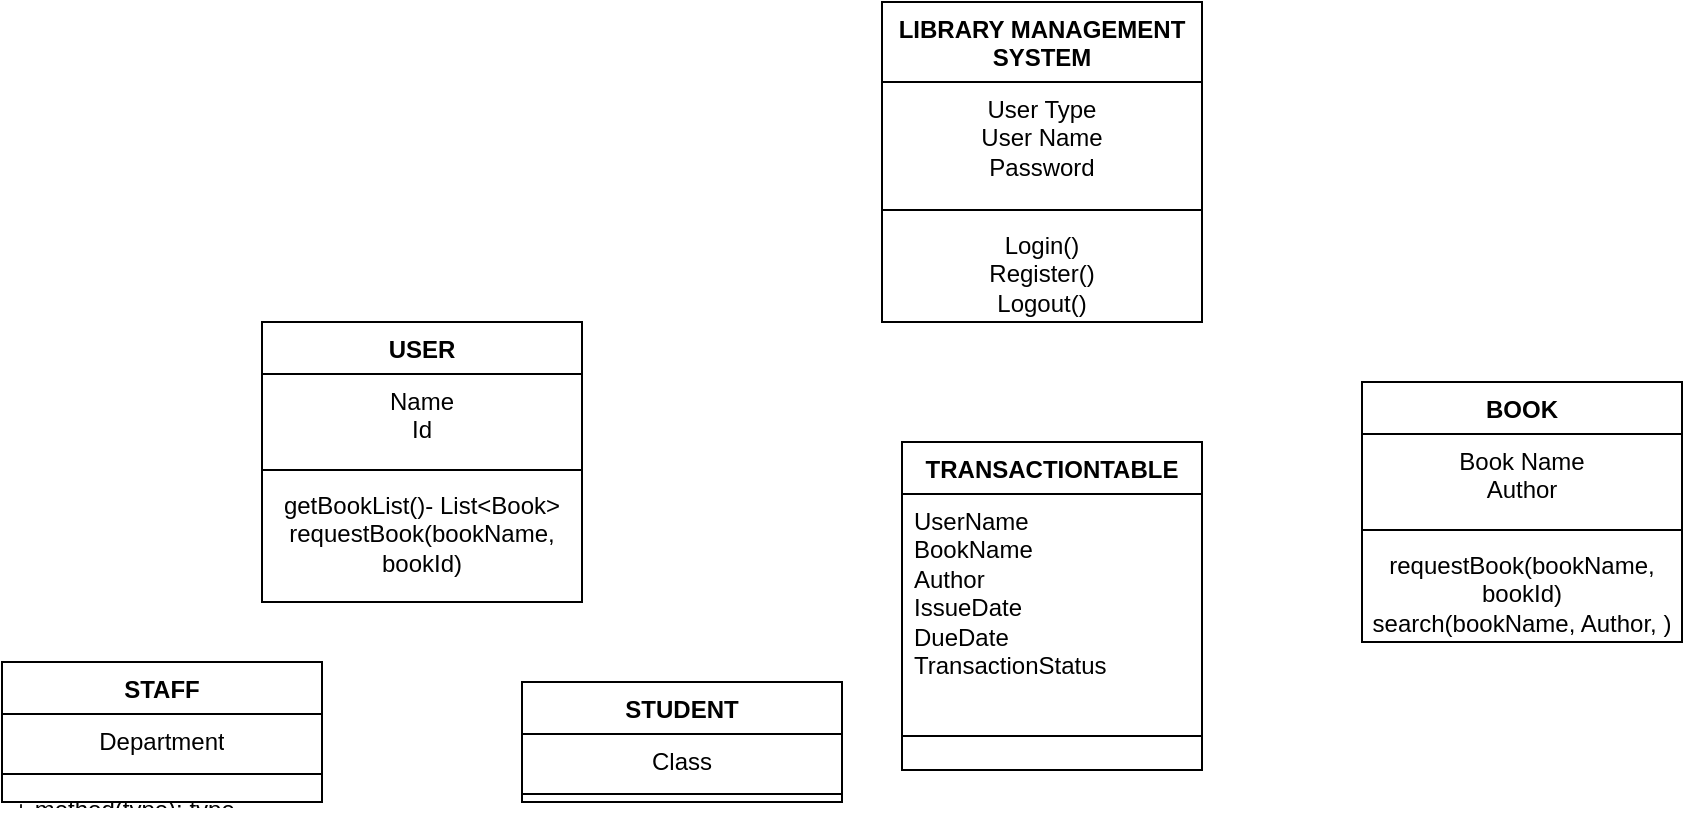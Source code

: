 <mxfile version="22.1.11" type="device">
  <diagram id="C5RBs43oDa-KdzZeNtuy" name="Page-1">
    <mxGraphModel dx="1877" dy="522" grid="1" gridSize="10" guides="1" tooltips="1" connect="1" arrows="1" fold="1" page="1" pageScale="1" pageWidth="827" pageHeight="1169" math="0" shadow="0">
      <root>
        <mxCell id="WIyWlLk6GJQsqaUBKTNV-0" />
        <mxCell id="WIyWlLk6GJQsqaUBKTNV-1" parent="WIyWlLk6GJQsqaUBKTNV-0" />
        <mxCell id="WUFynyBeBn5PVVrtyg2p-4" value="&lt;b style=&quot;border-color: var(--border-color);&quot;&gt;LIBRARY MANAGEMENT SYSTEM&lt;/b&gt;" style="swimlane;fontStyle=1;align=center;verticalAlign=top;childLayout=stackLayout;horizontal=1;startSize=40;horizontalStack=0;resizeParent=1;resizeParentMax=0;resizeLast=0;collapsible=1;marginBottom=0;whiteSpace=wrap;html=1;" parent="WIyWlLk6GJQsqaUBKTNV-1" vertex="1">
          <mxGeometry x="320" y="10" width="160" height="160" as="geometry" />
        </mxCell>
        <mxCell id="WUFynyBeBn5PVVrtyg2p-5" value="User Type&lt;br style=&quot;border-color: var(--border-color);&quot;&gt;&lt;span style=&quot;&quot;&gt;User Name&lt;/span&gt;&lt;br style=&quot;border-color: var(--border-color);&quot;&gt;&lt;span style=&quot;&quot;&gt;Password&lt;/span&gt;" style="text;strokeColor=none;fillColor=none;align=center;verticalAlign=top;spacingLeft=4;spacingRight=4;overflow=hidden;rotatable=0;points=[[0,0.5],[1,0.5]];portConstraint=eastwest;whiteSpace=wrap;html=1;" parent="WUFynyBeBn5PVVrtyg2p-4" vertex="1">
          <mxGeometry y="40" width="160" height="60" as="geometry" />
        </mxCell>
        <mxCell id="WUFynyBeBn5PVVrtyg2p-6" value="" style="line;strokeWidth=1;fillColor=none;align=left;verticalAlign=middle;spacingTop=-1;spacingLeft=3;spacingRight=3;rotatable=0;labelPosition=right;points=[];portConstraint=eastwest;strokeColor=inherit;" parent="WUFynyBeBn5PVVrtyg2p-4" vertex="1">
          <mxGeometry y="100" width="160" height="8" as="geometry" />
        </mxCell>
        <mxCell id="WUFynyBeBn5PVVrtyg2p-7" value="Login()&lt;br&gt;Register()&lt;br&gt;Logout()" style="text;strokeColor=none;fillColor=none;align=center;verticalAlign=top;spacingLeft=4;spacingRight=4;overflow=hidden;rotatable=0;points=[[0,0.5],[1,0.5]];portConstraint=eastwest;whiteSpace=wrap;html=1;" parent="WUFynyBeBn5PVVrtyg2p-4" vertex="1">
          <mxGeometry y="108" width="160" height="52" as="geometry" />
        </mxCell>
        <mxCell id="WUFynyBeBn5PVVrtyg2p-8" value="USER" style="swimlane;fontStyle=1;align=center;verticalAlign=top;childLayout=stackLayout;horizontal=1;startSize=26;horizontalStack=0;resizeParent=1;resizeParentMax=0;resizeLast=0;collapsible=1;marginBottom=0;whiteSpace=wrap;html=1;" parent="WIyWlLk6GJQsqaUBKTNV-1" vertex="1">
          <mxGeometry x="10" y="170" width="160" height="140" as="geometry" />
        </mxCell>
        <mxCell id="WUFynyBeBn5PVVrtyg2p-9" value="Name&lt;br&gt;Id" style="text;strokeColor=none;fillColor=none;align=center;verticalAlign=top;spacingLeft=4;spacingRight=4;overflow=hidden;rotatable=0;points=[[0,0.5],[1,0.5]];portConstraint=eastwest;whiteSpace=wrap;html=1;" parent="WUFynyBeBn5PVVrtyg2p-8" vertex="1">
          <mxGeometry y="26" width="160" height="44" as="geometry" />
        </mxCell>
        <mxCell id="WUFynyBeBn5PVVrtyg2p-10" value="" style="line;strokeWidth=1;fillColor=none;align=left;verticalAlign=middle;spacingTop=-1;spacingLeft=3;spacingRight=3;rotatable=0;labelPosition=right;points=[];portConstraint=eastwest;strokeColor=inherit;" parent="WUFynyBeBn5PVVrtyg2p-8" vertex="1">
          <mxGeometry y="70" width="160" height="8" as="geometry" />
        </mxCell>
        <mxCell id="WUFynyBeBn5PVVrtyg2p-11" value="getBookList()-&amp;nbsp;List&amp;lt;Book&amp;gt;&lt;br&gt;requestBook(bookName, bookId)" style="text;strokeColor=none;fillColor=none;align=center;verticalAlign=top;spacingLeft=4;spacingRight=4;overflow=hidden;rotatable=0;points=[[0,0.5],[1,0.5]];portConstraint=eastwest;whiteSpace=wrap;html=1;" parent="WUFynyBeBn5PVVrtyg2p-8" vertex="1">
          <mxGeometry y="78" width="160" height="62" as="geometry" />
        </mxCell>
        <mxCell id="WUFynyBeBn5PVVrtyg2p-12" value="STAFF" style="swimlane;fontStyle=1;align=center;verticalAlign=top;childLayout=stackLayout;horizontal=1;startSize=26;horizontalStack=0;resizeParent=1;resizeParentMax=0;resizeLast=0;collapsible=1;marginBottom=0;whiteSpace=wrap;html=1;" parent="WIyWlLk6GJQsqaUBKTNV-1" vertex="1">
          <mxGeometry x="-120" y="340" width="160" height="70" as="geometry" />
        </mxCell>
        <mxCell id="WUFynyBeBn5PVVrtyg2p-13" value="Department" style="text;strokeColor=none;fillColor=none;align=center;verticalAlign=top;spacingLeft=4;spacingRight=4;overflow=hidden;rotatable=0;points=[[0,0.5],[1,0.5]];portConstraint=eastwest;whiteSpace=wrap;html=1;" parent="WUFynyBeBn5PVVrtyg2p-12" vertex="1">
          <mxGeometry y="26" width="160" height="26" as="geometry" />
        </mxCell>
        <mxCell id="WUFynyBeBn5PVVrtyg2p-14" value="" style="line;strokeWidth=1;fillColor=none;align=left;verticalAlign=middle;spacingTop=-1;spacingLeft=3;spacingRight=3;rotatable=0;labelPosition=right;points=[];portConstraint=eastwest;strokeColor=inherit;" parent="WUFynyBeBn5PVVrtyg2p-12" vertex="1">
          <mxGeometry y="52" width="160" height="8" as="geometry" />
        </mxCell>
        <mxCell id="WUFynyBeBn5PVVrtyg2p-15" value="+ method(type): type" style="text;strokeColor=none;fillColor=none;align=left;verticalAlign=top;spacingLeft=4;spacingRight=4;overflow=hidden;rotatable=0;points=[[0,0.5],[1,0.5]];portConstraint=eastwest;whiteSpace=wrap;html=1;" parent="WUFynyBeBn5PVVrtyg2p-12" vertex="1">
          <mxGeometry y="60" width="160" height="10" as="geometry" />
        </mxCell>
        <mxCell id="WUFynyBeBn5PVVrtyg2p-16" value="STUDENT" style="swimlane;fontStyle=1;align=center;verticalAlign=top;childLayout=stackLayout;horizontal=1;startSize=26;horizontalStack=0;resizeParent=1;resizeParentMax=0;resizeLast=0;collapsible=1;marginBottom=0;whiteSpace=wrap;html=1;" parent="WIyWlLk6GJQsqaUBKTNV-1" vertex="1">
          <mxGeometry x="140" y="350" width="160" height="60" as="geometry" />
        </mxCell>
        <mxCell id="WUFynyBeBn5PVVrtyg2p-17" value="Class" style="text;strokeColor=none;fillColor=none;align=center;verticalAlign=top;spacingLeft=4;spacingRight=4;overflow=hidden;rotatable=0;points=[[0,0.5],[1,0.5]];portConstraint=eastwest;whiteSpace=wrap;html=1;" parent="WUFynyBeBn5PVVrtyg2p-16" vertex="1">
          <mxGeometry y="26" width="160" height="26" as="geometry" />
        </mxCell>
        <mxCell id="WUFynyBeBn5PVVrtyg2p-18" value="" style="line;strokeWidth=1;fillColor=none;align=left;verticalAlign=middle;spacingTop=-1;spacingLeft=3;spacingRight=3;rotatable=0;labelPosition=right;points=[];portConstraint=eastwest;strokeColor=inherit;" parent="WUFynyBeBn5PVVrtyg2p-16" vertex="1">
          <mxGeometry y="52" width="160" height="8" as="geometry" />
        </mxCell>
        <mxCell id="WUFynyBeBn5PVVrtyg2p-19" value="+ method(type): type" style="text;strokeColor=none;fillColor=none;align=left;verticalAlign=top;spacingLeft=4;spacingRight=4;overflow=hidden;rotatable=0;points=[[0,0.5],[1,0.5]];portConstraint=eastwest;whiteSpace=wrap;html=1;" parent="WUFynyBeBn5PVVrtyg2p-16" vertex="1">
          <mxGeometry y="60" width="160" as="geometry" />
        </mxCell>
        <mxCell id="zLS-6-WI8q6ZL-0CouuB-4" value="BOOK" style="swimlane;fontStyle=1;align=center;verticalAlign=top;childLayout=stackLayout;horizontal=1;startSize=26;horizontalStack=0;resizeParent=1;resizeParentMax=0;resizeLast=0;collapsible=1;marginBottom=0;whiteSpace=wrap;html=1;" vertex="1" parent="WIyWlLk6GJQsqaUBKTNV-1">
          <mxGeometry x="560" y="200" width="160" height="130" as="geometry" />
        </mxCell>
        <mxCell id="zLS-6-WI8q6ZL-0CouuB-5" value="Book Name&lt;br&gt;Author" style="text;strokeColor=none;fillColor=none;align=center;verticalAlign=top;spacingLeft=4;spacingRight=4;overflow=hidden;rotatable=0;points=[[0,0.5],[1,0.5]];portConstraint=eastwest;whiteSpace=wrap;html=1;" vertex="1" parent="zLS-6-WI8q6ZL-0CouuB-4">
          <mxGeometry y="26" width="160" height="44" as="geometry" />
        </mxCell>
        <mxCell id="zLS-6-WI8q6ZL-0CouuB-6" value="" style="line;strokeWidth=1;fillColor=none;align=left;verticalAlign=middle;spacingTop=-1;spacingLeft=3;spacingRight=3;rotatable=0;labelPosition=right;points=[];portConstraint=eastwest;strokeColor=inherit;" vertex="1" parent="zLS-6-WI8q6ZL-0CouuB-4">
          <mxGeometry y="70" width="160" height="8" as="geometry" />
        </mxCell>
        <mxCell id="zLS-6-WI8q6ZL-0CouuB-7" value="requestBook(bookName, bookId)&lt;br&gt;search(bookName, Author, )" style="text;strokeColor=none;fillColor=none;align=center;verticalAlign=top;spacingLeft=4;spacingRight=4;overflow=hidden;rotatable=0;points=[[0,0.5],[1,0.5]];portConstraint=eastwest;whiteSpace=wrap;html=1;" vertex="1" parent="zLS-6-WI8q6ZL-0CouuB-4">
          <mxGeometry y="78" width="160" height="52" as="geometry" />
        </mxCell>
        <mxCell id="zLS-6-WI8q6ZL-0CouuB-16" value="TRANSACTIONTABLE" style="swimlane;fontStyle=1;align=center;verticalAlign=top;childLayout=stackLayout;horizontal=1;startSize=26;horizontalStack=0;resizeParent=1;resizeParentMax=0;resizeLast=0;collapsible=1;marginBottom=0;whiteSpace=wrap;html=1;" vertex="1" parent="WIyWlLk6GJQsqaUBKTNV-1">
          <mxGeometry x="330" y="230" width="150" height="164" as="geometry" />
        </mxCell>
        <mxCell id="zLS-6-WI8q6ZL-0CouuB-17" value="UserName&lt;br&gt;BookName&lt;br&gt;Author&lt;br&gt;IssueDate&lt;br&gt;DueDate&lt;br&gt;TransactionStatus" style="text;strokeColor=none;fillColor=none;align=left;verticalAlign=top;spacingLeft=4;spacingRight=4;overflow=hidden;rotatable=0;points=[[0,0.5],[1,0.5]];portConstraint=eastwest;whiteSpace=wrap;html=1;" vertex="1" parent="zLS-6-WI8q6ZL-0CouuB-16">
          <mxGeometry y="26" width="150" height="104" as="geometry" />
        </mxCell>
        <mxCell id="zLS-6-WI8q6ZL-0CouuB-18" value="" style="line;strokeWidth=1;fillColor=none;align=left;verticalAlign=middle;spacingTop=-1;spacingLeft=3;spacingRight=3;rotatable=0;labelPosition=right;points=[];portConstraint=eastwest;strokeColor=inherit;" vertex="1" parent="zLS-6-WI8q6ZL-0CouuB-16">
          <mxGeometry y="130" width="150" height="34" as="geometry" />
        </mxCell>
      </root>
    </mxGraphModel>
  </diagram>
</mxfile>
